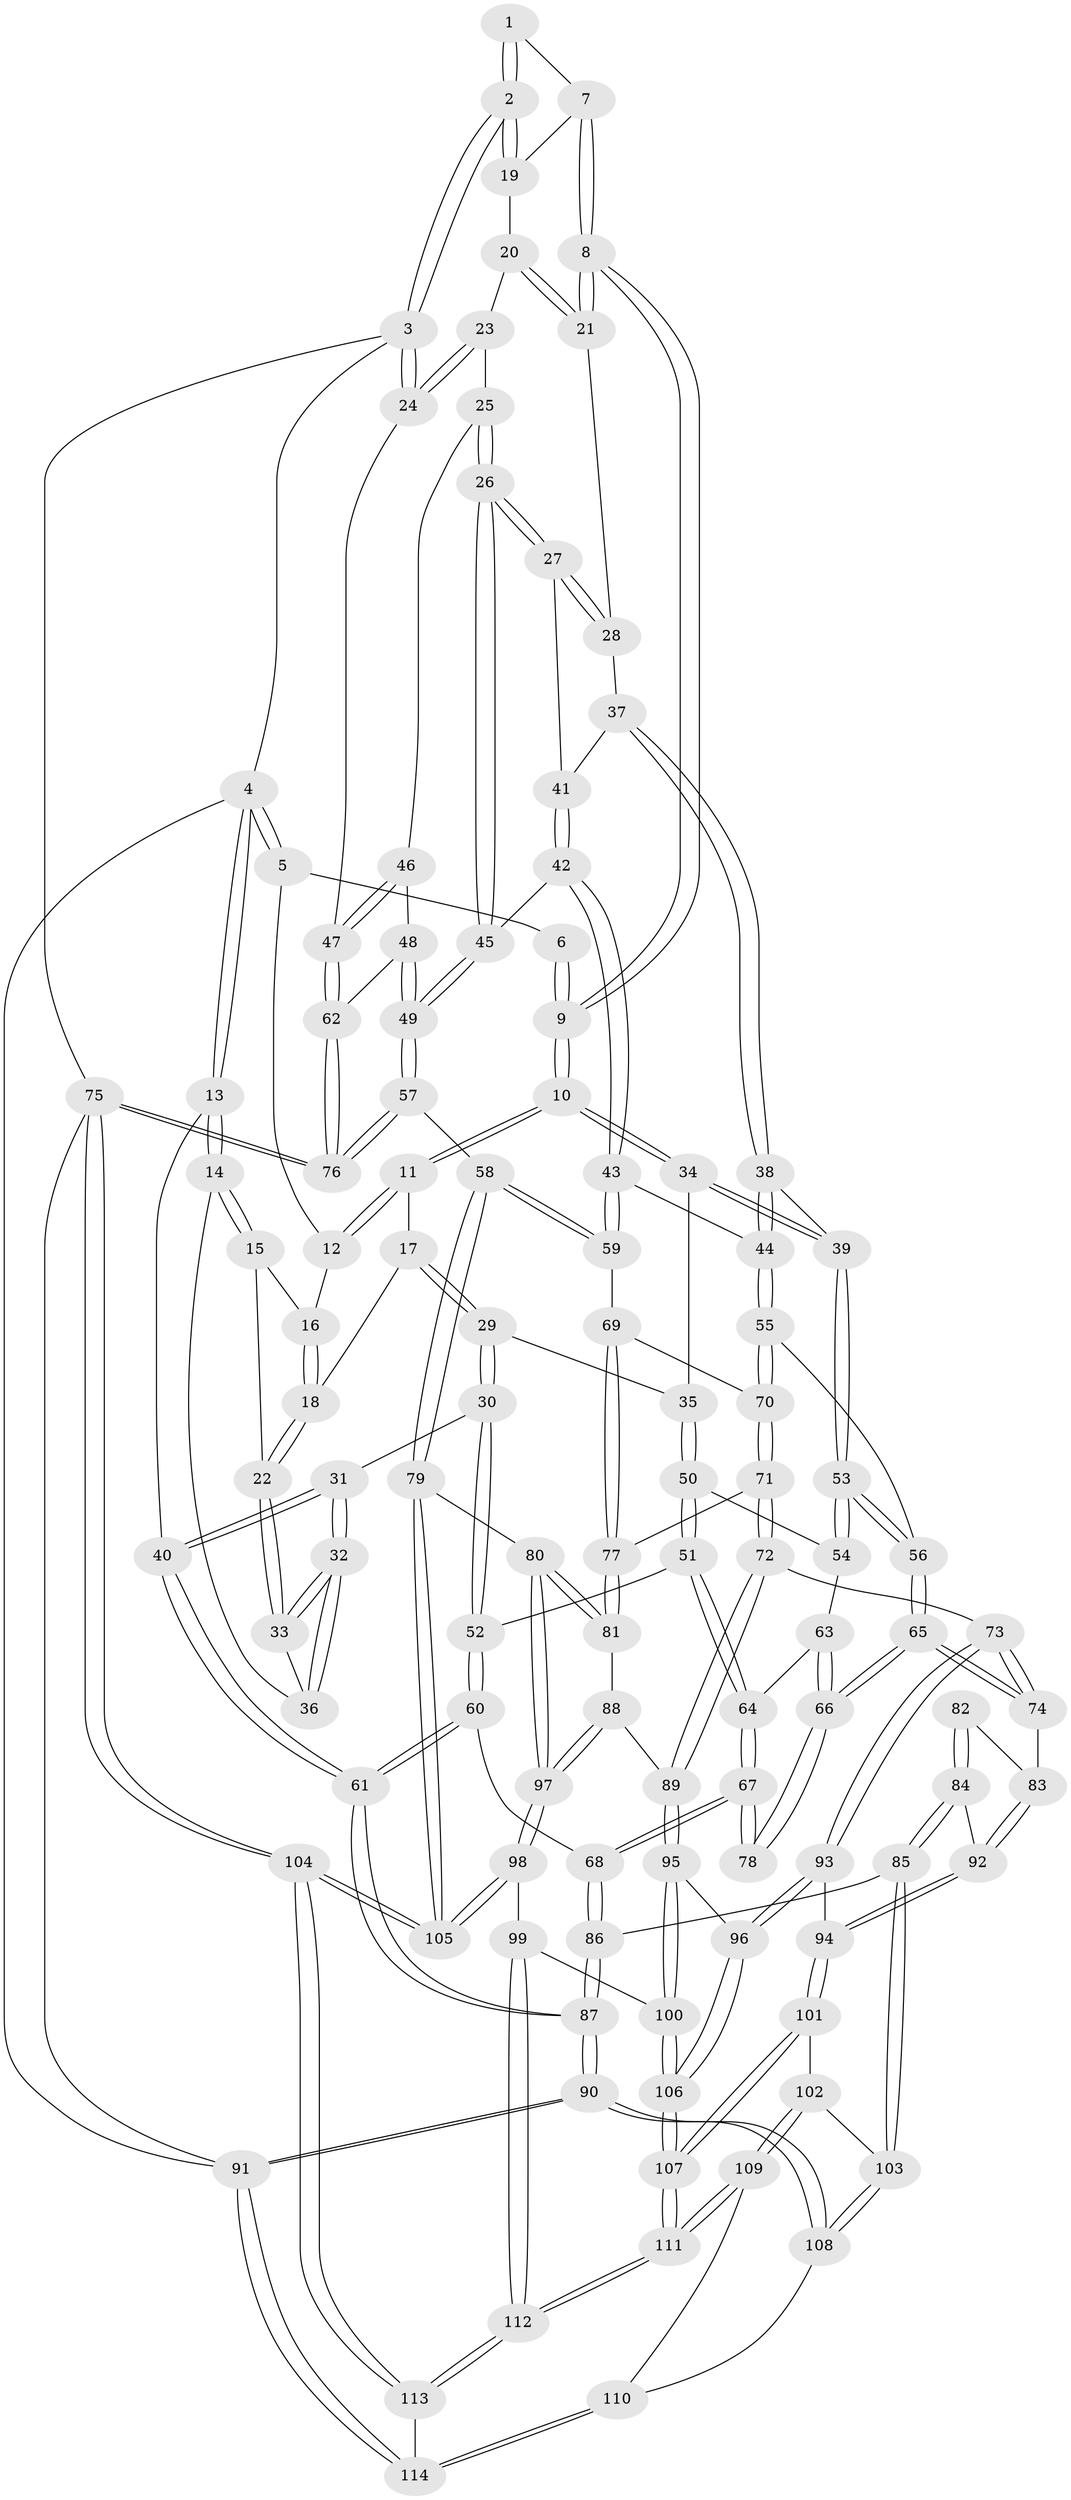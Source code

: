 // Generated by graph-tools (version 1.1) at 2025/16/03/09/25 04:16:58]
// undirected, 114 vertices, 282 edges
graph export_dot {
graph [start="1"]
  node [color=gray90,style=filled];
  1 [pos="+0.5805558482455758+0"];
  2 [pos="+1+0"];
  3 [pos="+1+0"];
  4 [pos="+0+0"];
  5 [pos="+0.19918897820051118+0"];
  6 [pos="+0.34690971355201833+0"];
  7 [pos="+0.6260676040943484+0.09434350874735623"];
  8 [pos="+0.49223008332173696+0.24886305358170863"];
  9 [pos="+0.4796766991559004+0.25492172590004586"];
  10 [pos="+0.47466953439649306+0.2607997322914403"];
  11 [pos="+0.2877788267937759+0.22633097015499218"];
  12 [pos="+0.19005285233527527+0"];
  13 [pos="+0+0.21186874816726772"];
  14 [pos="+0+0.21410910879937928"];
  15 [pos="+0.04136005968008803+0.15198757599222923"];
  16 [pos="+0.09866187823131722+0.09409253793842831"];
  17 [pos="+0.23296076402131635+0.2573948619898183"];
  18 [pos="+0.20986951131958367+0.2615296536880226"];
  19 [pos="+0.7151244248769975+0.11132765128859111"];
  20 [pos="+0.8037011710174474+0.22240663028056273"];
  21 [pos="+0.7321990088652154+0.29913820073449054"];
  22 [pos="+0.1610371506780493+0.28295669629406645"];
  23 [pos="+0.8547188155937236+0.22002494926715724"];
  24 [pos="+1+0"];
  25 [pos="+0.9297697382296609+0.3933503675531722"];
  26 [pos="+0.8715485336273885+0.4288098405439265"];
  27 [pos="+0.8182017122863393+0.3990823228941965"];
  28 [pos="+0.7388682897506391+0.33422554777542723"];
  29 [pos="+0.2563586639815957+0.40607502151345654"];
  30 [pos="+0.12786117017459228+0.4531820490536987"];
  31 [pos="+0.10536535417480877+0.41364373117287184"];
  32 [pos="+0.10752981604242888+0.38950672231756084"];
  33 [pos="+0.1498800866872328+0.29439868164652977"];
  34 [pos="+0.4748121302508856+0.301180541424049"];
  35 [pos="+0.320727461881355+0.4450817524297646"];
  36 [pos="+0+0.2270186429040955"];
  37 [pos="+0.7126437639022525+0.3820216424040744"];
  38 [pos="+0.5664838417441246+0.42204900799714884"];
  39 [pos="+0.5120813968571098+0.38713771553006787"];
  40 [pos="+0+0.45605282056057206"];
  41 [pos="+0.7166290715126501+0.45328660575361207"];
  42 [pos="+0.7130606935149235+0.4741901243101275"];
  43 [pos="+0.6681055743139532+0.5362166856730524"];
  44 [pos="+0.6588262654948197+0.5282183041264912"];
  45 [pos="+0.8590189998544241+0.45748886255672044"];
  46 [pos="+0.9466509722356823+0.39497768476510375"];
  47 [pos="+1+0.39332873813940106"];
  48 [pos="+0.9471339813915568+0.5477597417429535"];
  49 [pos="+0.8430312551913505+0.6052185600916367"];
  50 [pos="+0.31418685186543954+0.4897041999219146"];
  51 [pos="+0.22237659773589027+0.5405892995978714"];
  52 [pos="+0.1298487841350318+0.467066891403999"];
  53 [pos="+0.4590163724355809+0.5543851866187677"];
  54 [pos="+0.3480297501217449+0.5238871417603089"];
  55 [pos="+0.46028821561121763+0.5579399369871435"];
  56 [pos="+0.46007699875269725+0.5577629487111072"];
  57 [pos="+0.8113674146397234+0.6822475322852892"];
  58 [pos="+0.8088275057834269+0.6822914118991567"];
  59 [pos="+0.6814781345075557+0.5819631423577296"];
  60 [pos="+0.031676585437249036+0.6009146507104964"];
  61 [pos="+0+0.7559921548288293"];
  62 [pos="+1+0.5080029215731795"];
  63 [pos="+0.33282782972770325+0.5880150246632355"];
  64 [pos="+0.2238416399269181+0.6155145262126397"];
  65 [pos="+0.37574192048117094+0.6589948420978142"];
  66 [pos="+0.3697272149911062+0.6554534322524574"];
  67 [pos="+0.22028954772256953+0.6302315818556047"];
  68 [pos="+0.22016767015654576+0.630318471217177"];
  69 [pos="+0.649968061772974+0.5964975155162485"];
  70 [pos="+0.4683833932138514+0.5672038241682101"];
  71 [pos="+0.5145410588227634+0.6598622345284042"];
  72 [pos="+0.47894383236675175+0.7085092908024379"];
  73 [pos="+0.411954437921872+0.7162367071954056"];
  74 [pos="+0.3785902446086418+0.6716373231652671"];
  75 [pos="+1+1"];
  76 [pos="+1+0.9361250394784962"];
  77 [pos="+0.5630174531577449+0.6643683305032395"];
  78 [pos="+0.2457053137101474+0.6464244323118205"];
  79 [pos="+0.7196634065239914+0.7622915479824252"];
  80 [pos="+0.6982759026438635+0.7649118473324428"];
  81 [pos="+0.5916611350927775+0.7384311874889887"];
  82 [pos="+0.25801568103597355+0.6681678574638729"];
  83 [pos="+0.3122686177229584+0.7194228397548457"];
  84 [pos="+0.26976752966351586+0.7889185201613257"];
  85 [pos="+0.17703930071489615+0.7918645362392558"];
  86 [pos="+0.14743521422547162+0.7687754895507253"];
  87 [pos="+0+0.7605247602249237"];
  88 [pos="+0.5265460523502983+0.7879741097746665"];
  89 [pos="+0.5253187379994239+0.7877215308672383"];
  90 [pos="+0+0.9399389548929484"];
  91 [pos="+0+1"];
  92 [pos="+0.29433952111581296+0.7936713967560983"];
  93 [pos="+0.3854415095138229+0.8065613256997093"];
  94 [pos="+0.31169906183285356+0.8063451863948122"];
  95 [pos="+0.46490906707019525+0.8239755254878621"];
  96 [pos="+0.38819996350636665+0.8094905241520014"];
  97 [pos="+0.5758266827412407+0.8537944206831742"];
  98 [pos="+0.5750424611924598+0.9106596272840968"];
  99 [pos="+0.5595882540187781+0.9230097787532032"];
  100 [pos="+0.48089572626284777+0.8790451178113613"];
  101 [pos="+0.2927252020683059+0.8870556077744919"];
  102 [pos="+0.28979980845955744+0.8888380488813108"];
  103 [pos="+0.185253456482326+0.8464596794351243"];
  104 [pos="+1+1"];
  105 [pos="+0.7021327788051488+0.9329196811644154"];
  106 [pos="+0.39505558366375715+0.9470909297485184"];
  107 [pos="+0.3910207290590439+0.9607213516528815"];
  108 [pos="+0.1806563638753416+0.9227690349740837"];
  109 [pos="+0.2426217319676613+0.9412185059119791"];
  110 [pos="+0.19615343613843478+0.9425950618514911"];
  111 [pos="+0.4035220330613467+1"];
  112 [pos="+0.43786530336638124+1"];
  113 [pos="+0.43975655911208544+1"];
  114 [pos="+0.10220571824841082+1"];
  1 -- 2;
  1 -- 2;
  1 -- 7;
  2 -- 3;
  2 -- 3;
  2 -- 19;
  2 -- 19;
  3 -- 4;
  3 -- 24;
  3 -- 24;
  3 -- 75;
  4 -- 5;
  4 -- 5;
  4 -- 13;
  4 -- 13;
  4 -- 91;
  5 -- 6;
  5 -- 12;
  6 -- 9;
  6 -- 9;
  7 -- 8;
  7 -- 8;
  7 -- 19;
  8 -- 9;
  8 -- 9;
  8 -- 21;
  8 -- 21;
  9 -- 10;
  9 -- 10;
  10 -- 11;
  10 -- 11;
  10 -- 34;
  10 -- 34;
  11 -- 12;
  11 -- 12;
  11 -- 17;
  12 -- 16;
  13 -- 14;
  13 -- 14;
  13 -- 40;
  14 -- 15;
  14 -- 15;
  14 -- 36;
  15 -- 16;
  15 -- 22;
  16 -- 18;
  16 -- 18;
  17 -- 18;
  17 -- 29;
  17 -- 29;
  18 -- 22;
  18 -- 22;
  19 -- 20;
  20 -- 21;
  20 -- 21;
  20 -- 23;
  21 -- 28;
  22 -- 33;
  22 -- 33;
  23 -- 24;
  23 -- 24;
  23 -- 25;
  24 -- 47;
  25 -- 26;
  25 -- 26;
  25 -- 46;
  26 -- 27;
  26 -- 27;
  26 -- 45;
  26 -- 45;
  27 -- 28;
  27 -- 28;
  27 -- 41;
  28 -- 37;
  29 -- 30;
  29 -- 30;
  29 -- 35;
  30 -- 31;
  30 -- 52;
  30 -- 52;
  31 -- 32;
  31 -- 32;
  31 -- 40;
  31 -- 40;
  32 -- 33;
  32 -- 33;
  32 -- 36;
  32 -- 36;
  33 -- 36;
  34 -- 35;
  34 -- 39;
  34 -- 39;
  35 -- 50;
  35 -- 50;
  37 -- 38;
  37 -- 38;
  37 -- 41;
  38 -- 39;
  38 -- 44;
  38 -- 44;
  39 -- 53;
  39 -- 53;
  40 -- 61;
  40 -- 61;
  41 -- 42;
  41 -- 42;
  42 -- 43;
  42 -- 43;
  42 -- 45;
  43 -- 44;
  43 -- 59;
  43 -- 59;
  44 -- 55;
  44 -- 55;
  45 -- 49;
  45 -- 49;
  46 -- 47;
  46 -- 47;
  46 -- 48;
  47 -- 62;
  47 -- 62;
  48 -- 49;
  48 -- 49;
  48 -- 62;
  49 -- 57;
  49 -- 57;
  50 -- 51;
  50 -- 51;
  50 -- 54;
  51 -- 52;
  51 -- 64;
  51 -- 64;
  52 -- 60;
  52 -- 60;
  53 -- 54;
  53 -- 54;
  53 -- 56;
  53 -- 56;
  54 -- 63;
  55 -- 56;
  55 -- 70;
  55 -- 70;
  56 -- 65;
  56 -- 65;
  57 -- 58;
  57 -- 76;
  57 -- 76;
  58 -- 59;
  58 -- 59;
  58 -- 79;
  58 -- 79;
  59 -- 69;
  60 -- 61;
  60 -- 61;
  60 -- 68;
  61 -- 87;
  61 -- 87;
  62 -- 76;
  62 -- 76;
  63 -- 64;
  63 -- 66;
  63 -- 66;
  64 -- 67;
  64 -- 67;
  65 -- 66;
  65 -- 66;
  65 -- 74;
  65 -- 74;
  66 -- 78;
  66 -- 78;
  67 -- 68;
  67 -- 68;
  67 -- 78;
  67 -- 78;
  68 -- 86;
  68 -- 86;
  69 -- 70;
  69 -- 77;
  69 -- 77;
  70 -- 71;
  70 -- 71;
  71 -- 72;
  71 -- 72;
  71 -- 77;
  72 -- 73;
  72 -- 89;
  72 -- 89;
  73 -- 74;
  73 -- 74;
  73 -- 93;
  73 -- 93;
  74 -- 83;
  75 -- 76;
  75 -- 76;
  75 -- 104;
  75 -- 104;
  75 -- 91;
  77 -- 81;
  77 -- 81;
  79 -- 80;
  79 -- 105;
  79 -- 105;
  80 -- 81;
  80 -- 81;
  80 -- 97;
  80 -- 97;
  81 -- 88;
  82 -- 83;
  82 -- 84;
  82 -- 84;
  83 -- 92;
  83 -- 92;
  84 -- 85;
  84 -- 85;
  84 -- 92;
  85 -- 86;
  85 -- 103;
  85 -- 103;
  86 -- 87;
  86 -- 87;
  87 -- 90;
  87 -- 90;
  88 -- 89;
  88 -- 97;
  88 -- 97;
  89 -- 95;
  89 -- 95;
  90 -- 91;
  90 -- 91;
  90 -- 108;
  90 -- 108;
  91 -- 114;
  91 -- 114;
  92 -- 94;
  92 -- 94;
  93 -- 94;
  93 -- 96;
  93 -- 96;
  94 -- 101;
  94 -- 101;
  95 -- 96;
  95 -- 100;
  95 -- 100;
  96 -- 106;
  96 -- 106;
  97 -- 98;
  97 -- 98;
  98 -- 99;
  98 -- 105;
  98 -- 105;
  99 -- 100;
  99 -- 112;
  99 -- 112;
  100 -- 106;
  100 -- 106;
  101 -- 102;
  101 -- 107;
  101 -- 107;
  102 -- 103;
  102 -- 109;
  102 -- 109;
  103 -- 108;
  103 -- 108;
  104 -- 105;
  104 -- 105;
  104 -- 113;
  104 -- 113;
  106 -- 107;
  106 -- 107;
  107 -- 111;
  107 -- 111;
  108 -- 110;
  109 -- 110;
  109 -- 111;
  109 -- 111;
  110 -- 114;
  110 -- 114;
  111 -- 112;
  111 -- 112;
  112 -- 113;
  112 -- 113;
  113 -- 114;
}
